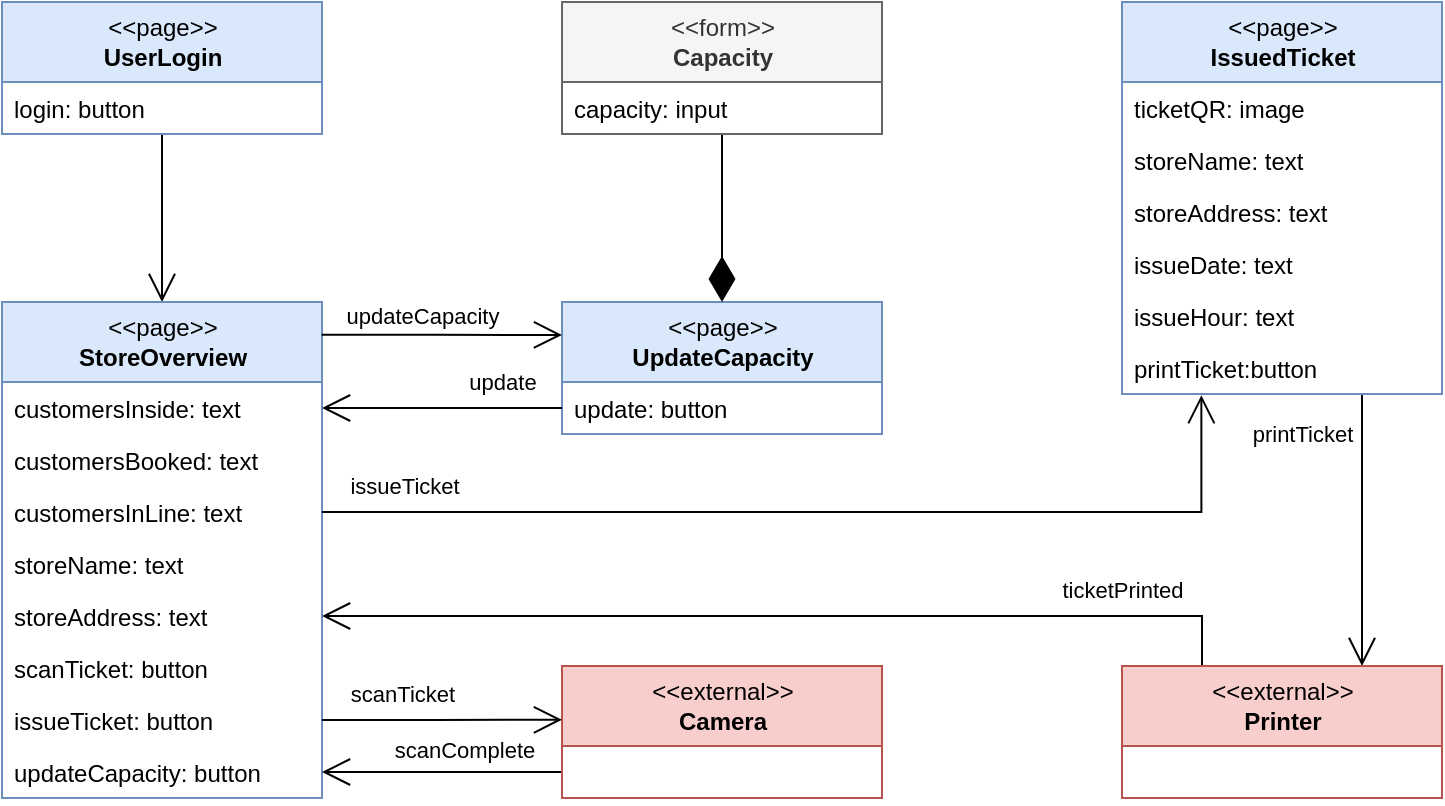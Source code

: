 <mxfile version="13.9.9" type="device"><diagram id="pDU1tCALrbpFuqzAGeaS" name="Pagina-1"><mxGraphModel dx="946" dy="636" grid="1" gridSize="10" guides="1" tooltips="1" connect="1" arrows="1" fold="1" page="1" pageScale="1" pageWidth="1169" pageHeight="827" math="0" shadow="0"><root><mxCell id="0"/><mxCell id="1" parent="0"/><mxCell id="UyerQGGgHRH0cW67WeXe-37" style="edgeStyle=orthogonalEdgeStyle;rounded=0;orthogonalLoop=1;jettySize=auto;html=1;entryX=0.5;entryY=0;entryDx=0;entryDy=0;endArrow=open;endFill=0;endSize=12;" parent="1" source="UyerQGGgHRH0cW67WeXe-1" target="UyerQGGgHRH0cW67WeXe-3" edge="1"><mxGeometry relative="1" as="geometry"/></mxCell><mxCell id="UyerQGGgHRH0cW67WeXe-1" value="&amp;lt;&amp;lt;page&amp;gt;&amp;gt;&lt;br&gt;&lt;b&gt;UserLogin&lt;/b&gt;" style="swimlane;fontStyle=0;childLayout=stackLayout;horizontal=1;startSize=40;fillColor=#dae8fc;horizontalStack=0;resizeParent=1;resizeParentMax=0;resizeLast=0;collapsible=1;marginBottom=0;html=1;spacingBottom=0;strokeColor=#6c8ebf;" parent="1" vertex="1"><mxGeometry x="80" y="40.0" width="160" height="66" as="geometry"/></mxCell><mxCell id="UyerQGGgHRH0cW67WeXe-2" value="login: button" style="text;strokeColor=none;fillColor=none;align=left;verticalAlign=top;spacingLeft=4;spacingRight=4;overflow=hidden;rotatable=0;points=[[0,0.5],[1,0.5]];portConstraint=eastwest;" parent="UyerQGGgHRH0cW67WeXe-1" vertex="1"><mxGeometry y="40" width="160" height="26" as="geometry"/></mxCell><mxCell id="UyerQGGgHRH0cW67WeXe-3" value="&amp;lt;&amp;lt;page&amp;gt;&amp;gt;&lt;br&gt;&lt;b&gt;StoreOverview&lt;/b&gt;" style="swimlane;fontStyle=0;childLayout=stackLayout;horizontal=1;startSize=40;fillColor=#dae8fc;horizontalStack=0;resizeParent=1;resizeParentMax=0;resizeLast=0;collapsible=1;marginBottom=0;html=1;spacingBottom=0;strokeColor=#6c8ebf;" parent="1" vertex="1"><mxGeometry x="80" y="190.0" width="160" height="248" as="geometry"/></mxCell><mxCell id="UyerQGGgHRH0cW67WeXe-4" value="customersInside: text" style="text;strokeColor=none;fillColor=none;align=left;verticalAlign=top;spacingLeft=4;spacingRight=4;overflow=hidden;rotatable=0;points=[[0,0.5],[1,0.5]];portConstraint=eastwest;" parent="UyerQGGgHRH0cW67WeXe-3" vertex="1"><mxGeometry y="40" width="160" height="26" as="geometry"/></mxCell><mxCell id="UyerQGGgHRH0cW67WeXe-5" value="customersBooked: text" style="text;strokeColor=none;fillColor=none;align=left;verticalAlign=top;spacingLeft=4;spacingRight=4;overflow=hidden;rotatable=0;points=[[0,0.5],[1,0.5]];portConstraint=eastwest;" parent="UyerQGGgHRH0cW67WeXe-3" vertex="1"><mxGeometry y="66" width="160" height="26" as="geometry"/></mxCell><mxCell id="UyerQGGgHRH0cW67WeXe-6" value="customersInLine: text" style="text;strokeColor=none;fillColor=none;align=left;verticalAlign=top;spacingLeft=4;spacingRight=4;overflow=hidden;rotatable=0;points=[[0,0.5],[1,0.5]];portConstraint=eastwest;" parent="UyerQGGgHRH0cW67WeXe-3" vertex="1"><mxGeometry y="92" width="160" height="26" as="geometry"/></mxCell><mxCell id="UyerQGGgHRH0cW67WeXe-7" value="storeName: text" style="text;strokeColor=none;fillColor=none;align=left;verticalAlign=top;spacingLeft=4;spacingRight=4;overflow=hidden;rotatable=0;points=[[0,0.5],[1,0.5]];portConstraint=eastwest;" parent="UyerQGGgHRH0cW67WeXe-3" vertex="1"><mxGeometry y="118" width="160" height="26" as="geometry"/></mxCell><mxCell id="UyerQGGgHRH0cW67WeXe-8" value="storeAddress: text" style="text;strokeColor=none;fillColor=none;align=left;verticalAlign=top;spacingLeft=4;spacingRight=4;overflow=hidden;rotatable=0;points=[[0,0.5],[1,0.5]];portConstraint=eastwest;" parent="UyerQGGgHRH0cW67WeXe-3" vertex="1"><mxGeometry y="144" width="160" height="26" as="geometry"/></mxCell><mxCell id="UyerQGGgHRH0cW67WeXe-9" value="scanTicket: button" style="text;strokeColor=none;fillColor=none;align=left;verticalAlign=top;spacingLeft=4;spacingRight=4;overflow=hidden;rotatable=0;points=[[0,0.5],[1,0.5]];portConstraint=eastwest;" parent="UyerQGGgHRH0cW67WeXe-3" vertex="1"><mxGeometry y="170" width="160" height="26" as="geometry"/></mxCell><mxCell id="UyerQGGgHRH0cW67WeXe-10" value="issueTicket: button" style="text;strokeColor=none;fillColor=none;align=left;verticalAlign=top;spacingLeft=4;spacingRight=4;overflow=hidden;rotatable=0;points=[[0,0.5],[1,0.5]];portConstraint=eastwest;" parent="UyerQGGgHRH0cW67WeXe-3" vertex="1"><mxGeometry y="196" width="160" height="26" as="geometry"/></mxCell><mxCell id="UyerQGGgHRH0cW67WeXe-11" value="updateCapacity: button" style="text;strokeColor=none;fillColor=none;align=left;verticalAlign=top;spacingLeft=4;spacingRight=4;overflow=hidden;rotatable=0;points=[[0,0.5],[1,0.5]];portConstraint=eastwest;" parent="UyerQGGgHRH0cW67WeXe-3" vertex="1"><mxGeometry y="222" width="160" height="26" as="geometry"/></mxCell><mxCell id="UyerQGGgHRH0cW67WeXe-46" style="edgeStyle=orthogonalEdgeStyle;rounded=0;orthogonalLoop=1;jettySize=auto;html=1;exitX=0;exitY=0.75;exitDx=0;exitDy=0;entryX=1;entryY=0.5;entryDx=0;entryDy=0;endArrow=open;endFill=0;endSize=12;" parent="1" source="UyerQGGgHRH0cW67WeXe-12" target="UyerQGGgHRH0cW67WeXe-11" edge="1"><mxGeometry relative="1" as="geometry"><Array as="points"><mxPoint x="360" y="425"/></Array></mxGeometry></mxCell><mxCell id="UyerQGGgHRH0cW67WeXe-49" value="scanTicket" style="edgeLabel;html=1;align=center;verticalAlign=middle;resizable=0;points=[];" parent="UyerQGGgHRH0cW67WeXe-46" vertex="1" connectable="0"><mxGeometry x="0.333" y="2" relative="1" as="geometry"><mxPoint x="-1.5" y="-41" as="offset"/></mxGeometry></mxCell><mxCell id="UyerQGGgHRH0cW67WeXe-50" value="scanComplete" style="edgeLabel;html=1;align=center;verticalAlign=middle;resizable=0;points=[];" parent="UyerQGGgHRH0cW67WeXe-46" vertex="1" connectable="0"><mxGeometry x="-0.018" y="2" relative="1" as="geometry"><mxPoint x="7.33" y="-13" as="offset"/></mxGeometry></mxCell><mxCell id="UyerQGGgHRH0cW67WeXe-12" value="&amp;lt;&amp;lt;external&amp;gt;&amp;gt;&lt;br&gt;&lt;b&gt;Camera&lt;/b&gt;" style="swimlane;fontStyle=0;childLayout=stackLayout;horizontal=1;startSize=40;fillColor=#f8cecc;horizontalStack=0;resizeParent=1;resizeParentMax=0;resizeLast=0;collapsible=1;marginBottom=0;html=1;spacingBottom=0;strokeColor=#b85450;" parent="1" vertex="1"><mxGeometry x="360" y="372.0" width="160" height="66" as="geometry"/></mxCell><mxCell id="UyerQGGgHRH0cW67WeXe-21" value="&amp;lt;&amp;lt;page&amp;gt;&amp;gt;&lt;br&gt;&lt;b&gt;UpdateCapacity&lt;/b&gt;" style="swimlane;fontStyle=0;childLayout=stackLayout;horizontal=1;startSize=40;fillColor=#dae8fc;horizontalStack=0;resizeParent=1;resizeParentMax=0;resizeLast=0;collapsible=1;marginBottom=0;html=1;spacingBottom=0;strokeColor=#6c8ebf;" parent="1" vertex="1"><mxGeometry x="360" y="190.0" width="160" height="66" as="geometry"/></mxCell><mxCell id="UyerQGGgHRH0cW67WeXe-22" value="update: button" style="text;strokeColor=none;fillColor=none;align=left;verticalAlign=top;spacingLeft=4;spacingRight=4;overflow=hidden;rotatable=0;points=[[0,0.5],[1,0.5]];portConstraint=eastwest;" parent="UyerQGGgHRH0cW67WeXe-21" vertex="1"><mxGeometry y="40" width="160" height="26" as="geometry"/></mxCell><mxCell id="UyerQGGgHRH0cW67WeXe-40" style="edgeStyle=orthogonalEdgeStyle;rounded=0;orthogonalLoop=1;jettySize=auto;html=1;entryX=0.5;entryY=0;entryDx=0;entryDy=0;endArrow=diamondThin;endFill=1;endSize=20;" parent="1" source="UyerQGGgHRH0cW67WeXe-23" target="UyerQGGgHRH0cW67WeXe-21" edge="1"><mxGeometry relative="1" as="geometry"/></mxCell><mxCell id="UyerQGGgHRH0cW67WeXe-23" value="&amp;lt;&amp;lt;form&amp;gt;&amp;gt;&lt;br&gt;&lt;b&gt;Capacity&lt;/b&gt;" style="swimlane;fontStyle=0;childLayout=stackLayout;horizontal=1;startSize=40;fillColor=#f5f5f5;horizontalStack=0;resizeParent=1;resizeParentMax=0;resizeLast=0;collapsible=1;marginBottom=0;html=1;spacingBottom=0;strokeColor=#666666;fontColor=#333333;" parent="1" vertex="1"><mxGeometry x="360" y="40.0" width="160" height="66" as="geometry"/></mxCell><mxCell id="UyerQGGgHRH0cW67WeXe-24" value="capacity: input" style="text;strokeColor=none;fillColor=none;align=left;verticalAlign=top;spacingLeft=4;spacingRight=4;overflow=hidden;rotatable=0;points=[[0,0.5],[1,0.5]];portConstraint=eastwest;" parent="UyerQGGgHRH0cW67WeXe-23" vertex="1"><mxGeometry y="40" width="160" height="26" as="geometry"/></mxCell><mxCell id="UyerQGGgHRH0cW67WeXe-44" style="edgeStyle=orthogonalEdgeStyle;rounded=0;orthogonalLoop=1;jettySize=auto;html=1;endArrow=open;endFill=0;endSize=12;exitX=0.75;exitY=1;exitDx=0;exitDy=0;exitPerimeter=0;entryX=0.75;entryY=0;entryDx=0;entryDy=0;" parent="1" source="UyerQGGgHRH0cW67WeXe-35" target="UyerQGGgHRH0cW67WeXe-36" edge="1"><mxGeometry relative="1" as="geometry"/></mxCell><mxCell id="UyerQGGgHRH0cW67WeXe-57" value="printTicket" style="edgeLabel;html=1;align=center;verticalAlign=middle;resizable=0;points=[];" parent="UyerQGGgHRH0cW67WeXe-44" vertex="1" connectable="0"><mxGeometry x="-0.653" y="5" relative="1" as="geometry"><mxPoint x="-35" y="-3.53" as="offset"/></mxGeometry></mxCell><mxCell id="UyerQGGgHRH0cW67WeXe-27" value="&amp;lt;&amp;lt;page&amp;gt;&amp;gt;&lt;br&gt;&lt;b&gt;IssuedTicket&lt;/b&gt;" style="swimlane;fontStyle=0;childLayout=stackLayout;horizontal=1;startSize=40;fillColor=#dae8fc;horizontalStack=0;resizeParent=1;resizeParentMax=0;resizeLast=0;collapsible=1;marginBottom=0;html=1;spacingBottom=0;strokeColor=#6c8ebf;" parent="1" vertex="1"><mxGeometry x="640" y="40.0" width="160" height="196" as="geometry"/></mxCell><mxCell id="UyerQGGgHRH0cW67WeXe-28" value="ticketQR: image" style="text;strokeColor=none;fillColor=none;align=left;verticalAlign=top;spacingLeft=4;spacingRight=4;overflow=hidden;rotatable=0;points=[[0,0.5],[1,0.5]];portConstraint=eastwest;" parent="UyerQGGgHRH0cW67WeXe-27" vertex="1"><mxGeometry y="40" width="160" height="26" as="geometry"/></mxCell><mxCell id="UyerQGGgHRH0cW67WeXe-29" value="storeName: text" style="text;strokeColor=none;fillColor=none;align=left;verticalAlign=top;spacingLeft=4;spacingRight=4;overflow=hidden;rotatable=0;points=[[0,0.5],[1,0.5]];portConstraint=eastwest;" parent="UyerQGGgHRH0cW67WeXe-27" vertex="1"><mxGeometry y="66" width="160" height="26" as="geometry"/></mxCell><mxCell id="UyerQGGgHRH0cW67WeXe-30" value="storeAddress: text" style="text;strokeColor=none;fillColor=none;align=left;verticalAlign=top;spacingLeft=4;spacingRight=4;overflow=hidden;rotatable=0;points=[[0,0.5],[1,0.5]];portConstraint=eastwest;" parent="UyerQGGgHRH0cW67WeXe-27" vertex="1"><mxGeometry y="92" width="160" height="26" as="geometry"/></mxCell><mxCell id="UyerQGGgHRH0cW67WeXe-31" value="issueDate: text" style="text;strokeColor=none;fillColor=none;align=left;verticalAlign=top;spacingLeft=4;spacingRight=4;overflow=hidden;rotatable=0;points=[[0,0.5],[1,0.5]];portConstraint=eastwest;" parent="UyerQGGgHRH0cW67WeXe-27" vertex="1"><mxGeometry y="118" width="160" height="26" as="geometry"/></mxCell><mxCell id="UyerQGGgHRH0cW67WeXe-32" value="issueHour: text" style="text;strokeColor=none;fillColor=none;align=left;verticalAlign=top;spacingLeft=4;spacingRight=4;overflow=hidden;rotatable=0;points=[[0,0.5],[1,0.5]];portConstraint=eastwest;" parent="UyerQGGgHRH0cW67WeXe-27" vertex="1"><mxGeometry y="144" width="160" height="26" as="geometry"/></mxCell><mxCell id="UyerQGGgHRH0cW67WeXe-35" value="printTicket:button" style="text;strokeColor=none;fillColor=none;align=left;verticalAlign=top;spacingLeft=4;spacingRight=4;overflow=hidden;rotatable=0;points=[[0,0.5],[1,0.5]];portConstraint=eastwest;" parent="UyerQGGgHRH0cW67WeXe-27" vertex="1"><mxGeometry y="170" width="160" height="26" as="geometry"/></mxCell><mxCell id="UyerQGGgHRH0cW67WeXe-45" style="edgeStyle=orthogonalEdgeStyle;rounded=0;orthogonalLoop=1;jettySize=auto;html=1;exitX=0.25;exitY=0;exitDx=0;exitDy=0;entryX=1;entryY=0.5;entryDx=0;entryDy=0;endArrow=open;endFill=0;endSize=12;" parent="1" source="UyerQGGgHRH0cW67WeXe-36" target="UyerQGGgHRH0cW67WeXe-8" edge="1"><mxGeometry relative="1" as="geometry"/></mxCell><mxCell id="UyerQGGgHRH0cW67WeXe-51" value="ticketPrinted" style="edgeLabel;html=1;align=center;verticalAlign=middle;resizable=0;points=[];" parent="UyerQGGgHRH0cW67WeXe-45" vertex="1" connectable="0"><mxGeometry x="-0.829" y="-1" relative="1" as="geometry"><mxPoint x="-25" y="-12" as="offset"/></mxGeometry></mxCell><mxCell id="UyerQGGgHRH0cW67WeXe-36" value="&amp;lt;&amp;lt;external&amp;gt;&amp;gt;&lt;br&gt;&lt;b&gt;Printer&lt;/b&gt;" style="swimlane;fontStyle=0;childLayout=stackLayout;horizontal=1;startSize=40;fillColor=#f8cecc;horizontalStack=0;resizeParent=1;resizeParentMax=0;resizeLast=0;collapsible=1;marginBottom=0;html=1;spacingBottom=0;strokeColor=#b85450;" parent="1" vertex="1"><mxGeometry x="640" y="372.0" width="160" height="66" as="geometry"/></mxCell><mxCell id="UyerQGGgHRH0cW67WeXe-41" style="edgeStyle=orthogonalEdgeStyle;rounded=0;orthogonalLoop=1;jettySize=auto;html=1;entryX=0;entryY=0.25;entryDx=0;entryDy=0;endArrow=open;endFill=0;endSize=12;exitX=0.999;exitY=0.066;exitDx=0;exitDy=0;exitPerimeter=0;" parent="1" source="UyerQGGgHRH0cW67WeXe-3" target="UyerQGGgHRH0cW67WeXe-21" edge="1"><mxGeometry relative="1" as="geometry"><mxPoint x="240" y="207" as="sourcePoint"/></mxGeometry></mxCell><mxCell id="UyerQGGgHRH0cW67WeXe-53" value="updateCapacity" style="edgeLabel;html=1;align=center;verticalAlign=middle;resizable=0;points=[];" parent="UyerQGGgHRH0cW67WeXe-41" vertex="1" connectable="0"><mxGeometry x="-0.55" y="3" relative="1" as="geometry"><mxPoint x="23.1" y="-6.39" as="offset"/></mxGeometry></mxCell><mxCell id="UyerQGGgHRH0cW67WeXe-42" style="edgeStyle=orthogonalEdgeStyle;rounded=0;orthogonalLoop=1;jettySize=auto;html=1;exitX=1;exitY=0.5;exitDx=0;exitDy=0;entryX=0.248;entryY=1.022;entryDx=0;entryDy=0;entryPerimeter=0;endArrow=open;endFill=0;endSize=12;" parent="1" source="UyerQGGgHRH0cW67WeXe-6" target="UyerQGGgHRH0cW67WeXe-35" edge="1"><mxGeometry relative="1" as="geometry"/></mxCell><mxCell id="UyerQGGgHRH0cW67WeXe-52" value="issueTicket" style="edgeLabel;html=1;align=center;verticalAlign=middle;resizable=0;points=[];" parent="UyerQGGgHRH0cW67WeXe-42" vertex="1" connectable="0"><mxGeometry x="-0.828" y="1" relative="1" as="geometry"><mxPoint x="-2.5" y="-12" as="offset"/></mxGeometry></mxCell><mxCell id="UyerQGGgHRH0cW67WeXe-48" style="edgeStyle=orthogonalEdgeStyle;rounded=0;orthogonalLoop=1;jettySize=auto;html=1;exitX=1;exitY=0.5;exitDx=0;exitDy=0;entryX=0;entryY=0.407;entryDx=0;entryDy=0;entryPerimeter=0;endArrow=open;endFill=0;endSize=12;" parent="1" source="UyerQGGgHRH0cW67WeXe-10" target="UyerQGGgHRH0cW67WeXe-12" edge="1"><mxGeometry relative="1" as="geometry"/></mxCell><mxCell id="UyerQGGgHRH0cW67WeXe-55" style="edgeStyle=orthogonalEdgeStyle;rounded=0;orthogonalLoop=1;jettySize=auto;html=1;exitX=0;exitY=0.5;exitDx=0;exitDy=0;entryX=1;entryY=0.5;entryDx=0;entryDy=0;endArrow=open;endFill=0;endSize=12;" parent="1" source="UyerQGGgHRH0cW67WeXe-22" target="UyerQGGgHRH0cW67WeXe-4" edge="1"><mxGeometry relative="1" as="geometry"/></mxCell><mxCell id="UyerQGGgHRH0cW67WeXe-56" value="update" style="edgeLabel;html=1;align=center;verticalAlign=middle;resizable=0;points=[];" parent="UyerQGGgHRH0cW67WeXe-55" vertex="1" connectable="0"><mxGeometry x="-0.352" y="-3" relative="1" as="geometry"><mxPoint x="8.82" y="-10" as="offset"/></mxGeometry></mxCell></root></mxGraphModel></diagram></mxfile>